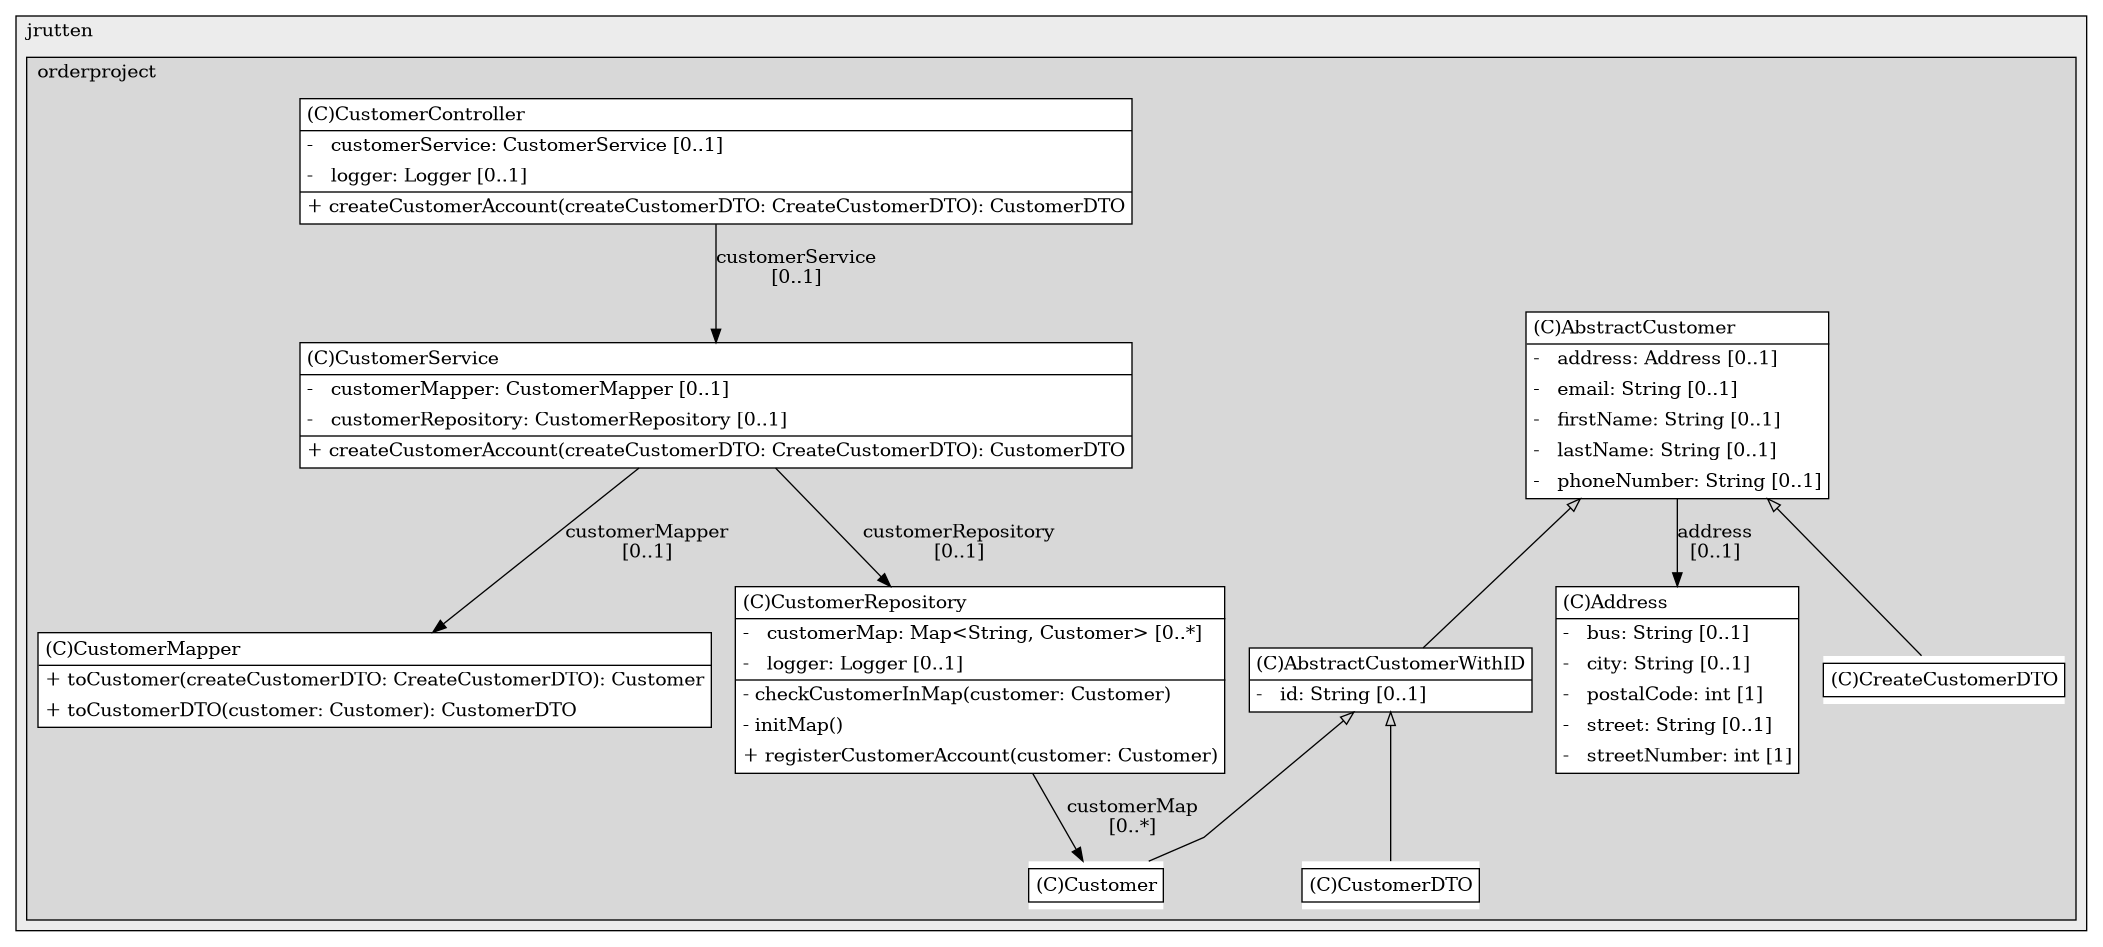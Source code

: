 @startuml

/' diagram meta data start
config=StructureConfiguration;
{
  "projectClassification": {
    "searchMode": "OpenProject", // OpenProject, AllProjects
    "includedProjects": "",
    "pathEndKeywords": "*.impl",
    "isClientPath": "",
    "isClientName": "",
    "isTestPath": "",
    "isTestName": "",
    "isMappingPath": "",
    "isMappingName": "",
    "isDataAccessPath": "",
    "isDataAccessName": "",
    "isDataStructurePath": "",
    "isDataStructureName": "",
    "isInterfaceStructuresPath": "",
    "isInterfaceStructuresName": "",
    "isEntryPointPath": "",
    "isEntryPointName": "",
    "treatFinalFieldsAsMandatory": false
  },
  "graphRestriction": {
    "classPackageExcludeFilter": "",
    "classPackageIncludeFilter": "",
    "classNameExcludeFilter": "",
    "classNameIncludeFilter": "",
    "methodNameExcludeFilter": "",
    "methodNameIncludeFilter": "",
    "removeByInheritance": "", // inheritance/annotation based filtering is done in a second step
    "removeByAnnotation": "",
    "removeByClassPackage": "", // cleanup the graph after inheritance/annotation based filtering is done
    "removeByClassName": "",
    "cutMappings": false,
    "cutEnum": true,
    "cutTests": true,
    "cutClient": true,
    "cutDataAccess": false,
    "cutInterfaceStructures": false,
    "cutDataStructures": false,
    "cutGetterAndSetter": true,
    "cutConstructors": true
  },
  "graphTraversal": {
    "forwardDepth": 6,
    "backwardDepth": 6,
    "classPackageExcludeFilter": "",
    "classPackageIncludeFilter": "",
    "classNameExcludeFilter": "",
    "classNameIncludeFilter": "",
    "methodNameExcludeFilter": "",
    "methodNameIncludeFilter": "",
    "hideMappings": false,
    "hideDataStructures": false,
    "hidePrivateMethods": true,
    "hideInterfaceCalls": true, // indirection: implementation -> interface (is hidden) -> implementation
    "onlyShowApplicationEntryPoints": false, // root node is included
    "useMethodCallsForStructureDiagram": "ForwardOnly" // ForwardOnly, BothDirections, No
  },
  "details": {
    "aggregation": "GroupByClass", // ByClass, GroupByClass, None
    "showClassGenericTypes": true,
    "showMethods": true,
    "showMethodParameterNames": true,
    "showMethodParameterTypes": true,
    "showMethodReturnType": true,
    "showPackageLevels": 2,
    "showDetailedClassStructure": true
  },
  "rootClass": "org.jrutten.orderproject.customer.CustomerService",
  "extensionCallbackMethod": "" // qualified.class.name#methodName - signature: public static String method(String)
}
diagram meta data end '/



digraph g {
    rankdir="TB"
    splines=polyline
    

'nodes 
subgraph cluster_1333511978 { 
   	label=jrutten
	labeljust=l
	fillcolor="#ececec"
	style=filled
   
   subgraph cluster_879562275 { 
   	label=orderproject
	labeljust=l
	fillcolor="#d8d8d8"
	style=filled
   
   AbstractCustomer1737554367[
	label=<<TABLE BORDER="1" CELLBORDER="0" CELLPADDING="4" CELLSPACING="0">
<TR><TD ALIGN="LEFT" >(C)AbstractCustomer</TD></TR>
<HR/>
<TR><TD ALIGN="LEFT" >-   address: Address [0..1]</TD></TR>
<TR><TD ALIGN="LEFT" >-   email: String [0..1]</TD></TR>
<TR><TD ALIGN="LEFT" >-   firstName: String [0..1]</TD></TR>
<TR><TD ALIGN="LEFT" >-   lastName: String [0..1]</TD></TR>
<TR><TD ALIGN="LEFT" >-   phoneNumber: String [0..1]</TD></TR>
</TABLE>>
	style=filled
	margin=0
	shape=plaintext
	fillcolor="#FFFFFF"
];

AbstractCustomerWithID1737554367[
	label=<<TABLE BORDER="1" CELLBORDER="0" CELLPADDING="4" CELLSPACING="0">
<TR><TD ALIGN="LEFT" >(C)AbstractCustomerWithID</TD></TR>
<HR/>
<TR><TD ALIGN="LEFT" >-   id: String [0..1]</TD></TR>
</TABLE>>
	style=filled
	margin=0
	shape=plaintext
	fillcolor="#FFFFFF"
];

Address1737554367[
	label=<<TABLE BORDER="1" CELLBORDER="0" CELLPADDING="4" CELLSPACING="0">
<TR><TD ALIGN="LEFT" >(C)Address</TD></TR>
<HR/>
<TR><TD ALIGN="LEFT" >-   bus: String [0..1]</TD></TR>
<TR><TD ALIGN="LEFT" >-   city: String [0..1]</TD></TR>
<TR><TD ALIGN="LEFT" >-   postalCode: int [1]</TD></TR>
<TR><TD ALIGN="LEFT" >-   street: String [0..1]</TD></TR>
<TR><TD ALIGN="LEFT" >-   streetNumber: int [1]</TD></TR>
</TABLE>>
	style=filled
	margin=0
	shape=plaintext
	fillcolor="#FFFFFF"
];

CreateCustomerDTO1737554367[
	label=<<TABLE BORDER="1" CELLBORDER="0" CELLPADDING="4" CELLSPACING="0">
<TR><TD ALIGN="LEFT" >(C)CreateCustomerDTO</TD></TR>
</TABLE>>
	style=filled
	margin=0
	shape=plaintext
	fillcolor="#FFFFFF"
];

Customer1737554367[
	label=<<TABLE BORDER="1" CELLBORDER="0" CELLPADDING="4" CELLSPACING="0">
<TR><TD ALIGN="LEFT" >(C)Customer</TD></TR>
</TABLE>>
	style=filled
	margin=0
	shape=plaintext
	fillcolor="#FFFFFF"
];

CustomerController1737554367[
	label=<<TABLE BORDER="1" CELLBORDER="0" CELLPADDING="4" CELLSPACING="0">
<TR><TD ALIGN="LEFT" >(C)CustomerController</TD></TR>
<HR/>
<TR><TD ALIGN="LEFT" >-   customerService: CustomerService [0..1]</TD></TR>
<TR><TD ALIGN="LEFT" >-   logger: Logger [0..1]</TD></TR>
<HR/>
<TR><TD ALIGN="LEFT" >+ createCustomerAccount(createCustomerDTO: CreateCustomerDTO): CustomerDTO</TD></TR>
</TABLE>>
	style=filled
	margin=0
	shape=plaintext
	fillcolor="#FFFFFF"
];

CustomerDTO1737554367[
	label=<<TABLE BORDER="1" CELLBORDER="0" CELLPADDING="4" CELLSPACING="0">
<TR><TD ALIGN="LEFT" >(C)CustomerDTO</TD></TR>
</TABLE>>
	style=filled
	margin=0
	shape=plaintext
	fillcolor="#FFFFFF"
];

CustomerMapper1737554367[
	label=<<TABLE BORDER="1" CELLBORDER="0" CELLPADDING="4" CELLSPACING="0">
<TR><TD ALIGN="LEFT" >(C)CustomerMapper</TD></TR>
<HR/>
<TR><TD ALIGN="LEFT" >+ toCustomer(createCustomerDTO: CreateCustomerDTO): Customer</TD></TR>
<TR><TD ALIGN="LEFT" >+ toCustomerDTO(customer: Customer): CustomerDTO</TD></TR>
</TABLE>>
	style=filled
	margin=0
	shape=plaintext
	fillcolor="#FFFFFF"
];

CustomerRepository1737554367[
	label=<<TABLE BORDER="1" CELLBORDER="0" CELLPADDING="4" CELLSPACING="0">
<TR><TD ALIGN="LEFT" >(C)CustomerRepository</TD></TR>
<HR/>
<TR><TD ALIGN="LEFT" >-   customerMap: Map&lt;String, Customer&gt; [0..*]</TD></TR>
<TR><TD ALIGN="LEFT" >-   logger: Logger [0..1]</TD></TR>
<HR/>
<TR><TD ALIGN="LEFT" >- checkCustomerInMap(customer: Customer)</TD></TR>
<TR><TD ALIGN="LEFT" >- initMap()</TD></TR>
<TR><TD ALIGN="LEFT" >+ registerCustomerAccount(customer: Customer)</TD></TR>
</TABLE>>
	style=filled
	margin=0
	shape=plaintext
	fillcolor="#FFFFFF"
];

CustomerService1737554367[
	label=<<TABLE BORDER="1" CELLBORDER="0" CELLPADDING="4" CELLSPACING="0">
<TR><TD ALIGN="LEFT" >(C)CustomerService</TD></TR>
<HR/>
<TR><TD ALIGN="LEFT" >-   customerMapper: CustomerMapper [0..1]</TD></TR>
<TR><TD ALIGN="LEFT" >-   customerRepository: CustomerRepository [0..1]</TD></TR>
<HR/>
<TR><TD ALIGN="LEFT" >+ createCustomerAccount(createCustomerDTO: CreateCustomerDTO): CustomerDTO</TD></TR>
</TABLE>>
	style=filled
	margin=0
	shape=plaintext
	fillcolor="#FFFFFF"
];
} 
} 

'edges    
AbstractCustomer1737554367 -> AbstractCustomerWithID1737554367[arrowhead=none, arrowtail=empty, dir=both];
AbstractCustomer1737554367 -> Address1737554367[label="address
[0..1]"];
AbstractCustomer1737554367 -> CreateCustomerDTO1737554367[arrowhead=none, arrowtail=empty, dir=both];
AbstractCustomerWithID1737554367 -> Customer1737554367[arrowhead=none, arrowtail=empty, dir=both];
AbstractCustomerWithID1737554367 -> CustomerDTO1737554367[arrowhead=none, arrowtail=empty, dir=both];
CustomerController1737554367 -> CustomerService1737554367[label="customerService
[0..1]"];
CustomerRepository1737554367 -> Customer1737554367[label="customerMap
[0..*]"];
CustomerService1737554367 -> CustomerMapper1737554367[label="customerMapper
[0..1]"];
CustomerService1737554367 -> CustomerRepository1737554367[label="customerRepository
[0..1]"];
    
}
@enduml